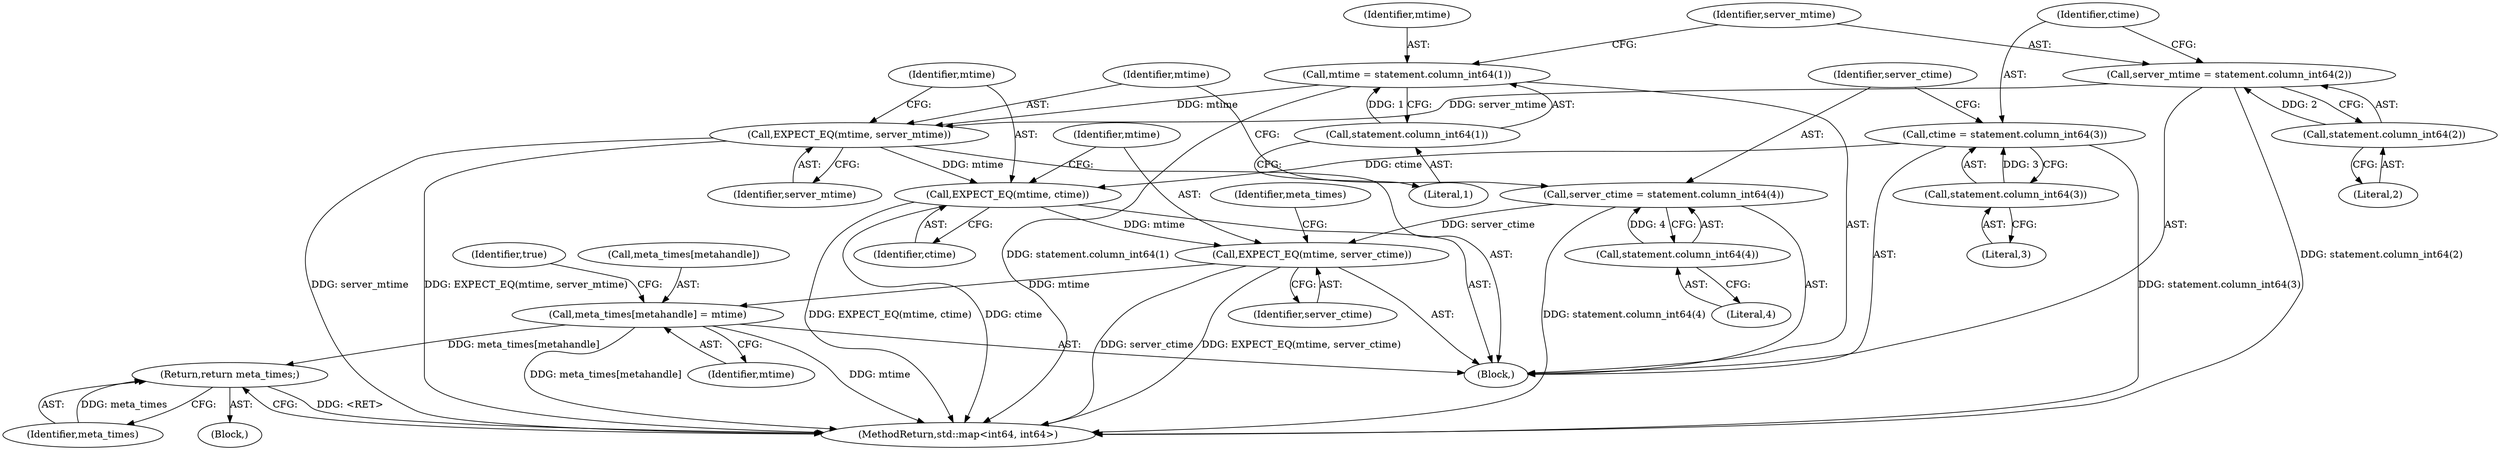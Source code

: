 digraph "1_Chrome_19190765882e272a6a2162c89acdb29110f7e3cf_29@array" {
"1000161" [label="(Call,meta_times[metahandle] = mtime)"];
"1000158" [label="(Call,EXPECT_EQ(mtime, server_ctime))"];
"1000155" [label="(Call,EXPECT_EQ(mtime, ctime))"];
"1000152" [label="(Call,EXPECT_EQ(mtime, server_mtime))"];
"1000133" [label="(Call,mtime = statement.column_int64(1))"];
"1000135" [label="(Call,statement.column_int64(1))"];
"1000138" [label="(Call,server_mtime = statement.column_int64(2))"];
"1000140" [label="(Call,statement.column_int64(2))"];
"1000143" [label="(Call,ctime = statement.column_int64(3))"];
"1000145" [label="(Call,statement.column_int64(3))"];
"1000148" [label="(Call,server_ctime = statement.column_int64(4))"];
"1000150" [label="(Call,statement.column_int64(4))"];
"1000166" [label="(Return,return meta_times;)"];
"1000166" [label="(Return,return meta_times;)"];
"1000160" [label="(Identifier,server_ctime)"];
"1000135" [label="(Call,statement.column_int64(1))"];
"1000157" [label="(Identifier,ctime)"];
"1000138" [label="(Call,server_mtime = statement.column_int64(2))"];
"1000150" [label="(Call,statement.column_int64(4))"];
"1000158" [label="(Call,EXPECT_EQ(mtime, server_ctime))"];
"1000163" [label="(Identifier,meta_times)"];
"1000156" [label="(Identifier,mtime)"];
"1000146" [label="(Literal,3)"];
"1000161" [label="(Call,meta_times[metahandle] = mtime)"];
"1000162" [label="(Call,meta_times[metahandle])"];
"1000155" [label="(Call,EXPECT_EQ(mtime, ctime))"];
"1000148" [label="(Call,server_ctime = statement.column_int64(4))"];
"1000136" [label="(Literal,1)"];
"1000165" [label="(Identifier,mtime)"];
"1000168" [label="(MethodReturn,std::map<int64, int64>)"];
"1000143" [label="(Call,ctime = statement.column_int64(3))"];
"1000140" [label="(Call,statement.column_int64(2))"];
"1000154" [label="(Identifier,server_mtime)"];
"1000167" [label="(Identifier,meta_times)"];
"1000134" [label="(Identifier,mtime)"];
"1000159" [label="(Identifier,mtime)"];
"1000149" [label="(Identifier,server_ctime)"];
"1000133" [label="(Call,mtime = statement.column_int64(1))"];
"1000102" [label="(Block,)"];
"1000113" [label="(Block,)"];
"1000141" [label="(Literal,2)"];
"1000112" [label="(Identifier,true)"];
"1000153" [label="(Identifier,mtime)"];
"1000151" [label="(Literal,4)"];
"1000145" [label="(Call,statement.column_int64(3))"];
"1000152" [label="(Call,EXPECT_EQ(mtime, server_mtime))"];
"1000139" [label="(Identifier,server_mtime)"];
"1000144" [label="(Identifier,ctime)"];
"1000161" -> "1000113"  [label="AST: "];
"1000161" -> "1000165"  [label="CFG: "];
"1000162" -> "1000161"  [label="AST: "];
"1000165" -> "1000161"  [label="AST: "];
"1000112" -> "1000161"  [label="CFG: "];
"1000161" -> "1000168"  [label="DDG: meta_times[metahandle]"];
"1000161" -> "1000168"  [label="DDG: mtime"];
"1000158" -> "1000161"  [label="DDG: mtime"];
"1000161" -> "1000166"  [label="DDG: meta_times[metahandle]"];
"1000158" -> "1000113"  [label="AST: "];
"1000158" -> "1000160"  [label="CFG: "];
"1000159" -> "1000158"  [label="AST: "];
"1000160" -> "1000158"  [label="AST: "];
"1000163" -> "1000158"  [label="CFG: "];
"1000158" -> "1000168"  [label="DDG: server_ctime"];
"1000158" -> "1000168"  [label="DDG: EXPECT_EQ(mtime, server_ctime)"];
"1000155" -> "1000158"  [label="DDG: mtime"];
"1000148" -> "1000158"  [label="DDG: server_ctime"];
"1000155" -> "1000113"  [label="AST: "];
"1000155" -> "1000157"  [label="CFG: "];
"1000156" -> "1000155"  [label="AST: "];
"1000157" -> "1000155"  [label="AST: "];
"1000159" -> "1000155"  [label="CFG: "];
"1000155" -> "1000168"  [label="DDG: ctime"];
"1000155" -> "1000168"  [label="DDG: EXPECT_EQ(mtime, ctime)"];
"1000152" -> "1000155"  [label="DDG: mtime"];
"1000143" -> "1000155"  [label="DDG: ctime"];
"1000152" -> "1000113"  [label="AST: "];
"1000152" -> "1000154"  [label="CFG: "];
"1000153" -> "1000152"  [label="AST: "];
"1000154" -> "1000152"  [label="AST: "];
"1000156" -> "1000152"  [label="CFG: "];
"1000152" -> "1000168"  [label="DDG: server_mtime"];
"1000152" -> "1000168"  [label="DDG: EXPECT_EQ(mtime, server_mtime)"];
"1000133" -> "1000152"  [label="DDG: mtime"];
"1000138" -> "1000152"  [label="DDG: server_mtime"];
"1000133" -> "1000113"  [label="AST: "];
"1000133" -> "1000135"  [label="CFG: "];
"1000134" -> "1000133"  [label="AST: "];
"1000135" -> "1000133"  [label="AST: "];
"1000139" -> "1000133"  [label="CFG: "];
"1000133" -> "1000168"  [label="DDG: statement.column_int64(1)"];
"1000135" -> "1000133"  [label="DDG: 1"];
"1000135" -> "1000136"  [label="CFG: "];
"1000136" -> "1000135"  [label="AST: "];
"1000138" -> "1000113"  [label="AST: "];
"1000138" -> "1000140"  [label="CFG: "];
"1000139" -> "1000138"  [label="AST: "];
"1000140" -> "1000138"  [label="AST: "];
"1000144" -> "1000138"  [label="CFG: "];
"1000138" -> "1000168"  [label="DDG: statement.column_int64(2)"];
"1000140" -> "1000138"  [label="DDG: 2"];
"1000140" -> "1000141"  [label="CFG: "];
"1000141" -> "1000140"  [label="AST: "];
"1000143" -> "1000113"  [label="AST: "];
"1000143" -> "1000145"  [label="CFG: "];
"1000144" -> "1000143"  [label="AST: "];
"1000145" -> "1000143"  [label="AST: "];
"1000149" -> "1000143"  [label="CFG: "];
"1000143" -> "1000168"  [label="DDG: statement.column_int64(3)"];
"1000145" -> "1000143"  [label="DDG: 3"];
"1000145" -> "1000146"  [label="CFG: "];
"1000146" -> "1000145"  [label="AST: "];
"1000148" -> "1000113"  [label="AST: "];
"1000148" -> "1000150"  [label="CFG: "];
"1000149" -> "1000148"  [label="AST: "];
"1000150" -> "1000148"  [label="AST: "];
"1000153" -> "1000148"  [label="CFG: "];
"1000148" -> "1000168"  [label="DDG: statement.column_int64(4)"];
"1000150" -> "1000148"  [label="DDG: 4"];
"1000150" -> "1000151"  [label="CFG: "];
"1000151" -> "1000150"  [label="AST: "];
"1000166" -> "1000102"  [label="AST: "];
"1000166" -> "1000167"  [label="CFG: "];
"1000167" -> "1000166"  [label="AST: "];
"1000168" -> "1000166"  [label="CFG: "];
"1000166" -> "1000168"  [label="DDG: <RET>"];
"1000167" -> "1000166"  [label="DDG: meta_times"];
}
